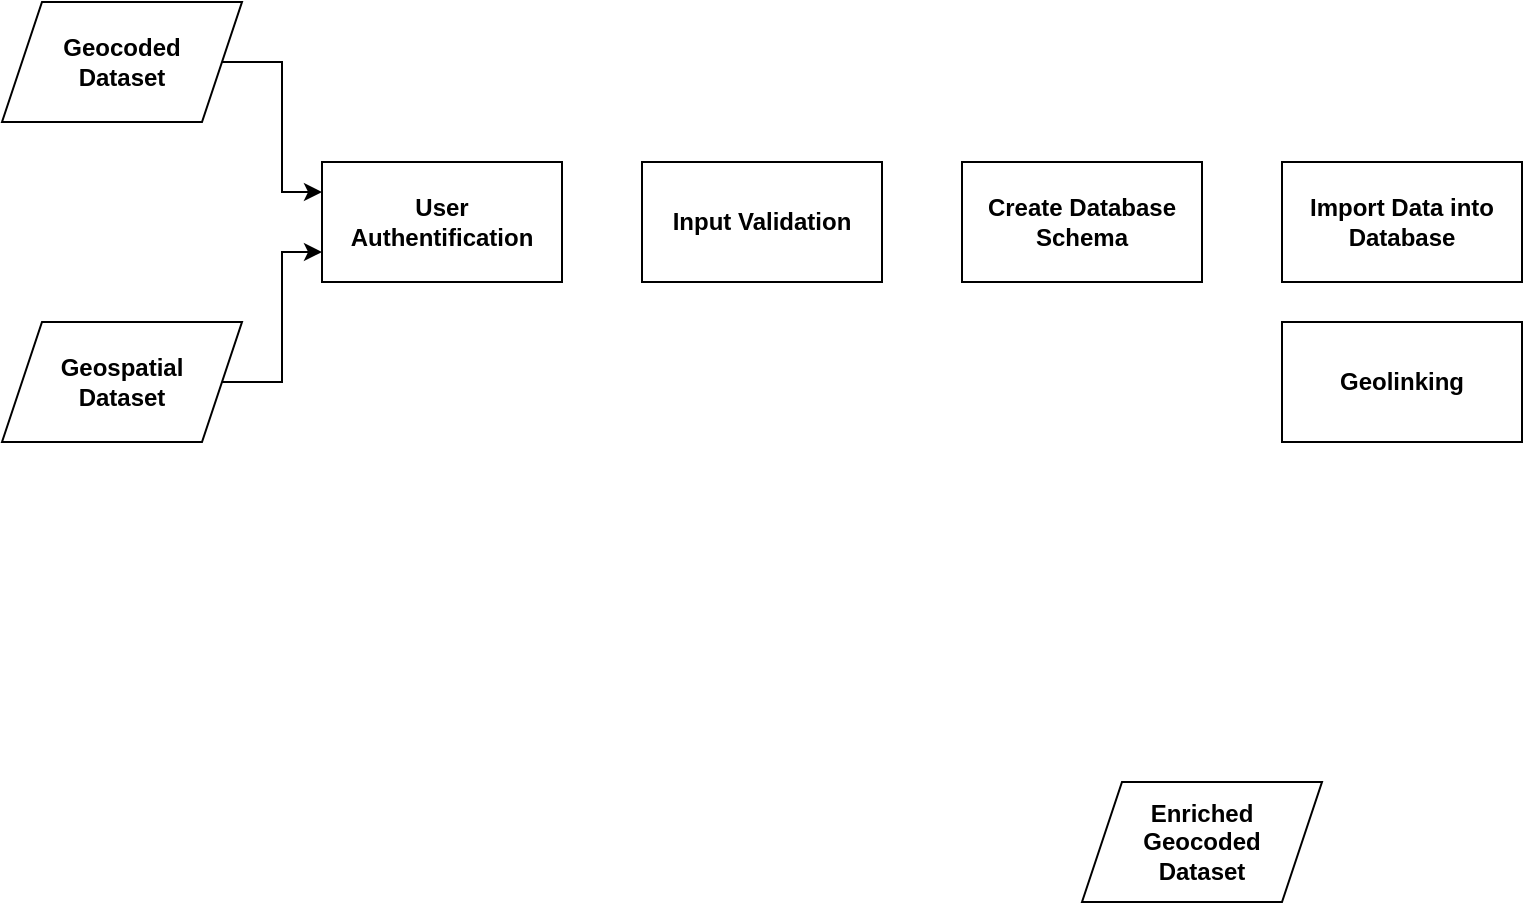 <mxfile version="24.7.6">
  <diagram name="Seite-1" id="-IBiJnQX21RJHXxFAOmi">
    <mxGraphModel dx="1130" dy="598" grid="1" gridSize="10" guides="1" tooltips="1" connect="1" arrows="1" fold="1" page="1" pageScale="1" pageWidth="827" pageHeight="1169" math="0" shadow="0">
      <root>
        <mxCell id="0" />
        <mxCell id="1" parent="0" />
        <mxCell id="zuQ-CgDrD0zbhBLoFCpP-2" style="edgeStyle=orthogonalEdgeStyle;rounded=0;orthogonalLoop=1;jettySize=auto;html=1;exitX=1;exitY=0.5;exitDx=0;exitDy=0;entryX=0;entryY=0.75;entryDx=0;entryDy=0;" edge="1" parent="1" source="6oIIlfV5L58pciKAMqpD-3" target="6oIIlfV5L58pciKAMqpD-5">
          <mxGeometry relative="1" as="geometry" />
        </mxCell>
        <mxCell id="6oIIlfV5L58pciKAMqpD-3" value="Geospatial&lt;br&gt;Dataset" style="shape=parallelogram;perimeter=parallelogramPerimeter;whiteSpace=wrap;html=1;fixedSize=1;rounded=0;fontStyle=1" parent="1" vertex="1">
          <mxGeometry x="80" y="250" width="120" height="60" as="geometry" />
        </mxCell>
        <mxCell id="zuQ-CgDrD0zbhBLoFCpP-1" style="edgeStyle=orthogonalEdgeStyle;rounded=0;orthogonalLoop=1;jettySize=auto;html=1;exitX=1;exitY=0.5;exitDx=0;exitDy=0;entryX=0;entryY=0.25;entryDx=0;entryDy=0;" edge="1" parent="1" source="6oIIlfV5L58pciKAMqpD-4" target="6oIIlfV5L58pciKAMqpD-5">
          <mxGeometry relative="1" as="geometry" />
        </mxCell>
        <mxCell id="6oIIlfV5L58pciKAMqpD-4" value="Geocoded&lt;br&gt;Dataset" style="shape=parallelogram;perimeter=parallelogramPerimeter;whiteSpace=wrap;html=1;fixedSize=1;rounded=0;fontStyle=1" parent="1" vertex="1">
          <mxGeometry x="80" y="90" width="120" height="60" as="geometry" />
        </mxCell>
        <mxCell id="6oIIlfV5L58pciKAMqpD-5" value="User Authentification" style="rounded=0;whiteSpace=wrap;html=1;fontStyle=1" parent="1" vertex="1">
          <mxGeometry x="240" y="170" width="120" height="60" as="geometry" />
        </mxCell>
        <mxCell id="6oIIlfV5L58pciKAMqpD-7" value="Enriched&lt;br&gt;Geocoded&lt;br&gt;Dataset" style="shape=parallelogram;perimeter=parallelogramPerimeter;whiteSpace=wrap;html=1;fixedSize=1;rounded=0;fontStyle=1" parent="1" vertex="1">
          <mxGeometry x="620" y="480" width="120" height="60" as="geometry" />
        </mxCell>
        <mxCell id="zuQ-CgDrD0zbhBLoFCpP-3" value="Input Validation" style="rounded=0;whiteSpace=wrap;html=1;fontStyle=1" vertex="1" parent="1">
          <mxGeometry x="400" y="170" width="120" height="60" as="geometry" />
        </mxCell>
        <mxCell id="zuQ-CgDrD0zbhBLoFCpP-4" value="Create Database Schema" style="rounded=0;whiteSpace=wrap;html=1;fontStyle=1" vertex="1" parent="1">
          <mxGeometry x="560" y="170" width="120" height="60" as="geometry" />
        </mxCell>
        <mxCell id="zuQ-CgDrD0zbhBLoFCpP-5" value="Import Data into Database" style="rounded=0;whiteSpace=wrap;html=1;fontStyle=1" vertex="1" parent="1">
          <mxGeometry x="720" y="170" width="120" height="60" as="geometry" />
        </mxCell>
        <mxCell id="zuQ-CgDrD0zbhBLoFCpP-7" value="Geolinking" style="rounded=0;whiteSpace=wrap;html=1;fontStyle=1" vertex="1" parent="1">
          <mxGeometry x="720" y="250" width="120" height="60" as="geometry" />
        </mxCell>
      </root>
    </mxGraphModel>
  </diagram>
</mxfile>
